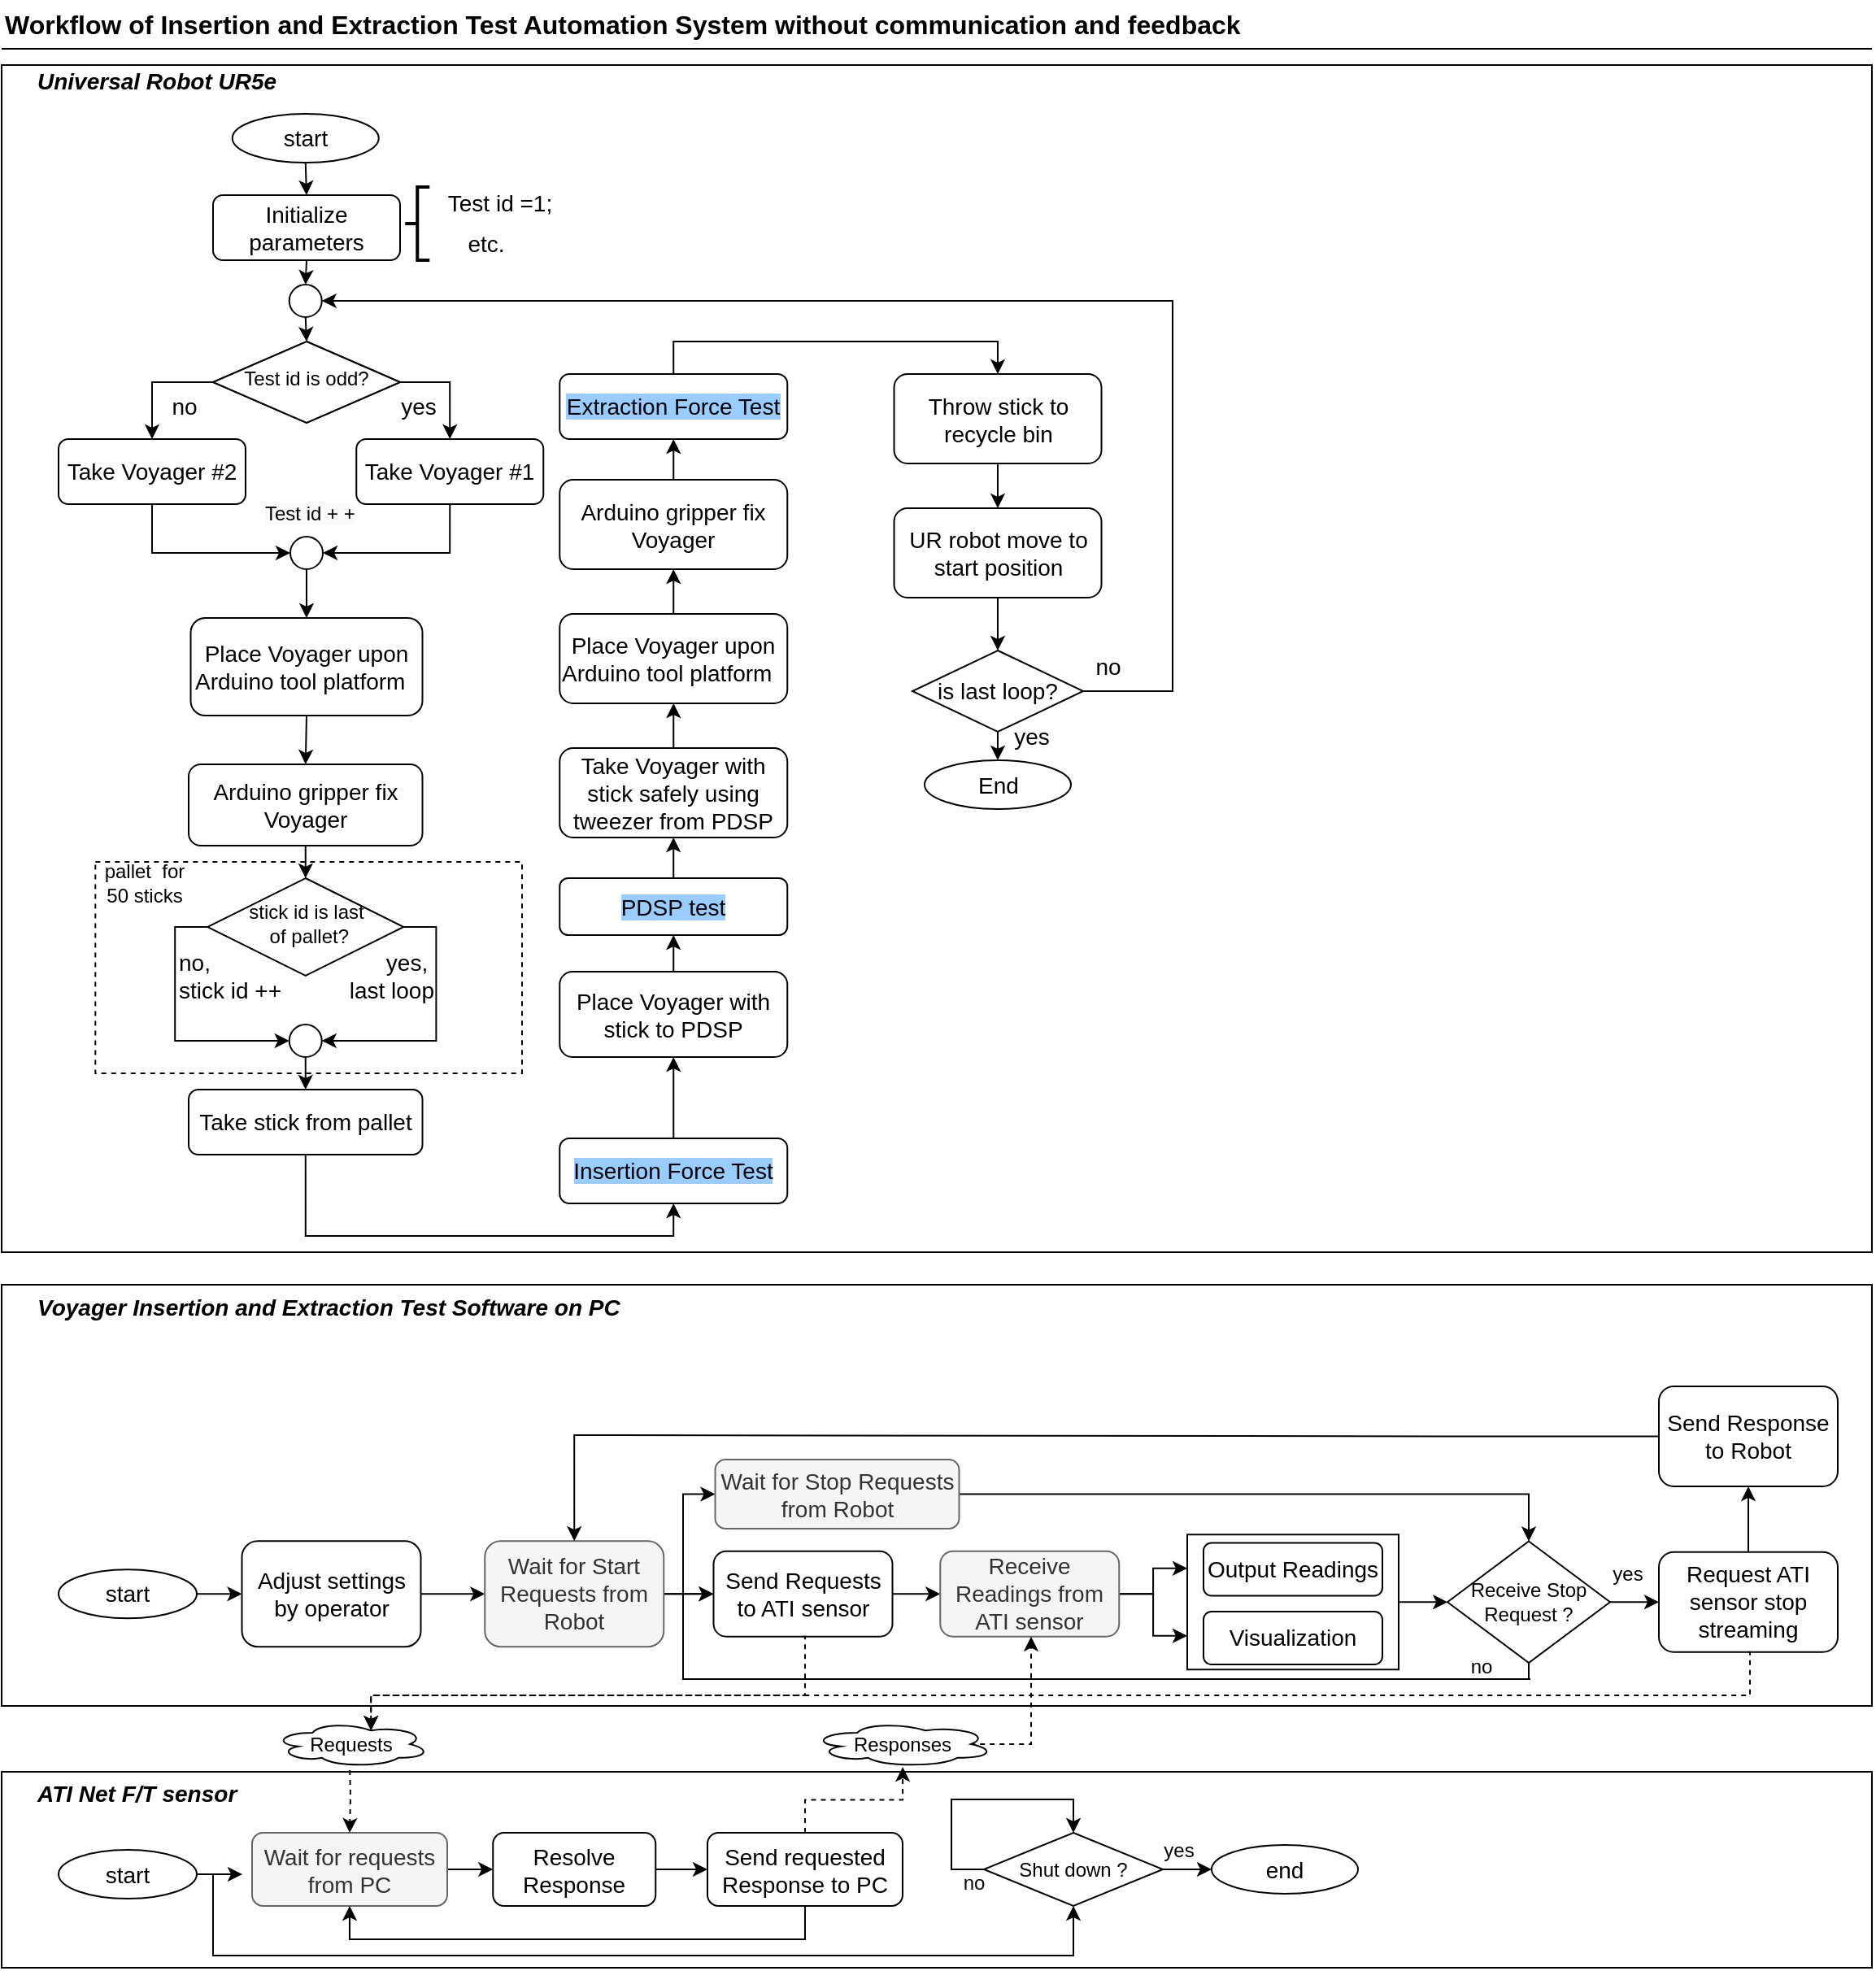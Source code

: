 <mxfile version="14.0.0" type="github">
  <diagram id="dDjfRsEN1ug2k62WeG1b" name="Page-1">
    <mxGraphModel dx="1185" dy="635" grid="1" gridSize="10" guides="1" tooltips="1" connect="1" arrows="1" fold="1" page="1" pageScale="1" pageWidth="1169" pageHeight="827" math="0" shadow="0">
      <root>
        <mxCell id="0" />
        <mxCell id="1" parent="0" />
        <mxCell id="BuTPipLV7j_fsyDMpBB1-113" value="" style="rounded=0;whiteSpace=wrap;html=1;fillColor=none;fontSize=14;align=right;" parent="1" vertex="1">
          <mxGeometry x="10" y="800" width="1150" height="259" as="geometry" />
        </mxCell>
        <mxCell id="BuTPipLV7j_fsyDMpBB1-37" value="" style="rounded=0;whiteSpace=wrap;html=1;fillColor=none;fontSize=14;align=right;" parent="1" vertex="1">
          <mxGeometry x="10" y="1099.5" width="1150" height="120.5" as="geometry" />
        </mxCell>
        <mxCell id="BuTPipLV7j_fsyDMpBB1-118" style="edgeStyle=orthogonalEdgeStyle;rounded=0;orthogonalLoop=1;jettySize=auto;html=1;exitX=1;exitY=0.5;exitDx=0;exitDy=0;" parent="1" source="BuTPipLV7j_fsyDMpBB1-70" target="BuTPipLV7j_fsyDMpBB1-81" edge="1">
          <mxGeometry relative="1" as="geometry" />
        </mxCell>
        <mxCell id="BuTPipLV7j_fsyDMpBB1-70" value="" style="rounded=0;whiteSpace=wrap;html=1;fillColor=none;" parent="1" vertex="1">
          <mxGeometry x="739" y="953.63" width="130" height="83" as="geometry" />
        </mxCell>
        <mxCell id="sfmJpsZofoT2jx0BlZdd-1" value="" style="rounded=0;whiteSpace=wrap;html=1;fillColor=none;fontSize=14;align=right;" parent="1" vertex="1">
          <mxGeometry x="10" y="50" width="1150" height="730" as="geometry" />
        </mxCell>
        <mxCell id="sfmJpsZofoT2jx0BlZdd-71" value="" style="rounded=0;whiteSpace=wrap;html=1;dashed=1;" parent="1" vertex="1">
          <mxGeometry x="67.65" y="540" width="262.35" height="130" as="geometry" />
        </mxCell>
        <mxCell id="sfmJpsZofoT2jx0BlZdd-2" value="&lt;b&gt;&lt;font style=&quot;font-size: 16px&quot;&gt;Workflow of Insertion and Extraction Test Automation System without communication and feedback&lt;/font&gt;&lt;/b&gt;" style="text;html=1;strokeColor=none;fillColor=none;align=left;verticalAlign=middle;whiteSpace=wrap;rounded=0;fontSize=14;" parent="1" vertex="1">
          <mxGeometry x="10" y="10" width="1140" height="30" as="geometry" />
        </mxCell>
        <mxCell id="sfmJpsZofoT2jx0BlZdd-3" style="edgeStyle=orthogonalEdgeStyle;rounded=0;orthogonalLoop=1;jettySize=auto;html=1;exitX=1;exitY=0.5;exitDx=0;exitDy=0;entryX=0.5;entryY=0;entryDx=0;entryDy=0;fontSize=14;" parent="1" source="sfmJpsZofoT2jx0BlZdd-5" target="sfmJpsZofoT2jx0BlZdd-12" edge="1">
          <mxGeometry relative="1" as="geometry" />
        </mxCell>
        <mxCell id="sfmJpsZofoT2jx0BlZdd-4" style="edgeStyle=orthogonalEdgeStyle;rounded=0;orthogonalLoop=1;jettySize=auto;html=1;exitX=0;exitY=0.5;exitDx=0;exitDy=0;entryX=0.5;entryY=0;entryDx=0;entryDy=0;fontSize=14;" parent="1" source="sfmJpsZofoT2jx0BlZdd-5" target="sfmJpsZofoT2jx0BlZdd-10" edge="1">
          <mxGeometry relative="1" as="geometry" />
        </mxCell>
        <mxCell id="sfmJpsZofoT2jx0BlZdd-5" value="Test id is odd?" style="rhombus;whiteSpace=wrap;html=1;shadow=0;fontFamily=Helvetica;fontSize=12;align=center;strokeWidth=1;spacing=6;spacingTop=-4;" parent="1" vertex="1">
          <mxGeometry x="140" y="220" width="115" height="50" as="geometry" />
        </mxCell>
        <mxCell id="sfmJpsZofoT2jx0BlZdd-6" value="" style="endArrow=none;html=1;" parent="1" edge="1">
          <mxGeometry width="50" height="50" relative="1" as="geometry">
            <mxPoint x="1160" y="40" as="sourcePoint" />
            <mxPoint x="10" y="40" as="targetPoint" />
          </mxGeometry>
        </mxCell>
        <mxCell id="sfmJpsZofoT2jx0BlZdd-7" style="edgeStyle=orthogonalEdgeStyle;rounded=0;orthogonalLoop=1;jettySize=auto;html=1;exitX=0.5;exitY=1;exitDx=0;exitDy=0;entryX=0.5;entryY=0;entryDx=0;entryDy=0;fontSize=14;" parent="1" source="sfmJpsZofoT2jx0BlZdd-8" target="sfmJpsZofoT2jx0BlZdd-40" edge="1">
          <mxGeometry relative="1" as="geometry" />
        </mxCell>
        <mxCell id="sfmJpsZofoT2jx0BlZdd-8" value="Initialize parameters" style="rounded=1;whiteSpace=wrap;html=1;fontSize=14;align=center;" parent="1" vertex="1">
          <mxGeometry x="140" y="130" width="115" height="40" as="geometry" />
        </mxCell>
        <mxCell id="sfmJpsZofoT2jx0BlZdd-9" style="edgeStyle=orthogonalEdgeStyle;rounded=0;orthogonalLoop=1;jettySize=auto;html=1;exitX=0.5;exitY=1;exitDx=0;exitDy=0;entryX=0;entryY=0.5;entryDx=0;entryDy=0;fontSize=14;" parent="1" source="sfmJpsZofoT2jx0BlZdd-10" target="sfmJpsZofoT2jx0BlZdd-14" edge="1">
          <mxGeometry relative="1" as="geometry" />
        </mxCell>
        <mxCell id="sfmJpsZofoT2jx0BlZdd-10" value="Take Voyager #2" style="rounded=1;whiteSpace=wrap;html=1;fontSize=14;align=center;" parent="1" vertex="1">
          <mxGeometry x="45" y="280" width="115" height="40" as="geometry" />
        </mxCell>
        <mxCell id="sfmJpsZofoT2jx0BlZdd-11" style="edgeStyle=orthogonalEdgeStyle;rounded=0;orthogonalLoop=1;jettySize=auto;html=1;exitX=0.5;exitY=1;exitDx=0;exitDy=0;entryX=1;entryY=0.5;entryDx=0;entryDy=0;fontSize=14;" parent="1" source="sfmJpsZofoT2jx0BlZdd-12" target="sfmJpsZofoT2jx0BlZdd-14" edge="1">
          <mxGeometry relative="1" as="geometry" />
        </mxCell>
        <mxCell id="sfmJpsZofoT2jx0BlZdd-12" value="Take Voyager #1" style="rounded=1;whiteSpace=wrap;html=1;fontSize=14;align=center;" parent="1" vertex="1">
          <mxGeometry x="228.13" y="280" width="115" height="40" as="geometry" />
        </mxCell>
        <mxCell id="sfmJpsZofoT2jx0BlZdd-13" style="edgeStyle=orthogonalEdgeStyle;rounded=0;orthogonalLoop=1;jettySize=auto;html=1;exitX=0.5;exitY=1;exitDx=0;exitDy=0;entryX=0.5;entryY=0;entryDx=0;entryDy=0;fontSize=14;" parent="1" source="sfmJpsZofoT2jx0BlZdd-14" target="sfmJpsZofoT2jx0BlZdd-16" edge="1">
          <mxGeometry relative="1" as="geometry" />
        </mxCell>
        <mxCell id="sfmJpsZofoT2jx0BlZdd-14" value="" style="ellipse;whiteSpace=wrap;html=1;aspect=fixed;fontSize=14;align=left;" parent="1" vertex="1">
          <mxGeometry x="187.5" y="340" width="20" height="20" as="geometry" />
        </mxCell>
        <mxCell id="sfmJpsZofoT2jx0BlZdd-15" style="edgeStyle=orthogonalEdgeStyle;rounded=0;orthogonalLoop=1;jettySize=auto;html=1;exitX=0.5;exitY=1;exitDx=0;exitDy=0;entryX=0.5;entryY=0;entryDx=0;entryDy=0;fontSize=14;" parent="1" source="sfmJpsZofoT2jx0BlZdd-16" target="sfmJpsZofoT2jx0BlZdd-21" edge="1">
          <mxGeometry relative="1" as="geometry" />
        </mxCell>
        <mxCell id="sfmJpsZofoT2jx0BlZdd-16" value="Place Voyager upon Arduino tool platform&amp;nbsp;&amp;nbsp;" style="rounded=1;whiteSpace=wrap;html=1;fontSize=14;align=center;" parent="1" vertex="1">
          <mxGeometry x="126.25" y="390" width="142.5" height="60" as="geometry" />
        </mxCell>
        <mxCell id="sfmJpsZofoT2jx0BlZdd-17" style="edgeStyle=orthogonalEdgeStyle;rounded=0;jumpStyle=none;orthogonalLoop=1;jettySize=auto;html=1;exitX=0.5;exitY=1;exitDx=0;exitDy=0;entryX=0.5;entryY=0;entryDx=0;entryDy=0;fontSize=14;" parent="1" source="sfmJpsZofoT2jx0BlZdd-18" target="sfmJpsZofoT2jx0BlZdd-8" edge="1">
          <mxGeometry relative="1" as="geometry" />
        </mxCell>
        <mxCell id="sfmJpsZofoT2jx0BlZdd-18" value="start" style="ellipse;whiteSpace=wrap;html=1;fontSize=14;align=center;" parent="1" vertex="1">
          <mxGeometry x="151.87" y="80" width="90" height="30" as="geometry" />
        </mxCell>
        <mxCell id="sfmJpsZofoT2jx0BlZdd-19" value="Test id is odd?" style="rhombus;whiteSpace=wrap;html=1;shadow=0;fontFamily=Helvetica;fontSize=12;align=center;strokeWidth=1;spacing=6;spacingTop=-4;" parent="1" vertex="1">
          <mxGeometry x="140" y="220" width="115" height="50" as="geometry" />
        </mxCell>
        <mxCell id="sfmJpsZofoT2jx0BlZdd-20" style="edgeStyle=orthogonalEdgeStyle;rounded=0;orthogonalLoop=1;jettySize=auto;html=1;exitX=0.5;exitY=1;exitDx=0;exitDy=0;entryX=0.5;entryY=0;entryDx=0;entryDy=0;fontSize=14;" parent="1" source="sfmJpsZofoT2jx0BlZdd-21" target="sfmJpsZofoT2jx0BlZdd-25" edge="1">
          <mxGeometry relative="1" as="geometry" />
        </mxCell>
        <mxCell id="sfmJpsZofoT2jx0BlZdd-21" value="Arduino gripper fix Voyager" style="rounded=1;whiteSpace=wrap;html=1;fontSize=14;align=center;" parent="1" vertex="1">
          <mxGeometry x="125" y="480" width="143.75" height="50" as="geometry" />
        </mxCell>
        <mxCell id="sfmJpsZofoT2jx0BlZdd-22" style="edgeStyle=orthogonalEdgeStyle;rounded=0;jumpStyle=none;orthogonalLoop=1;jettySize=auto;html=1;exitX=0.5;exitY=1;exitDx=0;exitDy=0;entryX=0.5;entryY=1;entryDx=0;entryDy=0;fontSize=14;" parent="1" source="sfmJpsZofoT2jx0BlZdd-23" target="sfmJpsZofoT2jx0BlZdd-52" edge="1">
          <mxGeometry relative="1" as="geometry" />
        </mxCell>
        <mxCell id="sfmJpsZofoT2jx0BlZdd-23" value="Take stick from pallet" style="rounded=1;whiteSpace=wrap;html=1;fontSize=14;align=center;" parent="1" vertex="1">
          <mxGeometry x="125" y="680" width="143.75" height="40" as="geometry" />
        </mxCell>
        <mxCell id="sfmJpsZofoT2jx0BlZdd-24" style="edgeStyle=orthogonalEdgeStyle;rounded=0;orthogonalLoop=1;jettySize=auto;html=1;exitX=0;exitY=0.5;exitDx=0;exitDy=0;fontSize=14;entryX=0;entryY=0.5;entryDx=0;entryDy=0;" parent="1" source="sfmJpsZofoT2jx0BlZdd-25" target="sfmJpsZofoT2jx0BlZdd-38" edge="1">
          <mxGeometry relative="1" as="geometry">
            <mxPoint x="116.13" y="660" as="targetPoint" />
          </mxGeometry>
        </mxCell>
        <mxCell id="sfmJpsZofoT2jx0BlZdd-25" value="stick id is last&lt;br&gt;&amp;nbsp;of pallet?" style="rhombus;whiteSpace=wrap;html=1;shadow=0;fontFamily=Helvetica;fontSize=12;align=center;strokeWidth=1;spacing=6;spacingTop=-4;" parent="1" vertex="1">
          <mxGeometry x="136.56" y="550" width="120.62" height="60" as="geometry" />
        </mxCell>
        <mxCell id="sfmJpsZofoT2jx0BlZdd-26" value="&lt;span style=&quot;color: rgb(0 , 0 , 0) ; font-family: &amp;#34;helvetica&amp;#34; ; font-size: 12px ; font-style: normal ; font-weight: 400 ; letter-spacing: normal ; text-align: center ; text-indent: 0px ; text-transform: none ; word-spacing: 0px ; background-color: rgb(248 , 249 , 250) ; display: inline ; float: none&quot;&gt;Test id + +&lt;/span&gt;" style="text;whiteSpace=wrap;html=1;fontSize=14;" parent="1" vertex="1">
          <mxGeometry x="170" y="310" width="65" height="30" as="geometry" />
        </mxCell>
        <mxCell id="sfmJpsZofoT2jx0BlZdd-27" value="" style="strokeWidth=2;html=1;shape=mxgraph.flowchart.annotation_2;align=left;labelPosition=right;pointerEvents=1;fontSize=14;" parent="1" vertex="1">
          <mxGeometry x="258.13" y="125" width="15" height="45" as="geometry" />
        </mxCell>
        <mxCell id="sfmJpsZofoT2jx0BlZdd-28" value="Test id =1;" style="text;html=1;strokeColor=none;fillColor=none;align=center;verticalAlign=middle;whiteSpace=wrap;rounded=0;fontSize=14;" parent="1" vertex="1">
          <mxGeometry x="280" y="125" width="73.13" height="20" as="geometry" />
        </mxCell>
        <mxCell id="sfmJpsZofoT2jx0BlZdd-29" value="End" style="ellipse;whiteSpace=wrap;html=1;fontSize=14;align=center;" parent="1" vertex="1">
          <mxGeometry x="577.5" y="477.5" width="90" height="30" as="geometry" />
        </mxCell>
        <mxCell id="sfmJpsZofoT2jx0BlZdd-30" value="no" style="text;html=1;align=center;verticalAlign=middle;resizable=0;points=[];autosize=1;fontSize=14;" parent="1" vertex="1">
          <mxGeometry x="106.56" y="250" width="30" height="20" as="geometry" />
        </mxCell>
        <mxCell id="sfmJpsZofoT2jx0BlZdd-31" value="yes" style="text;html=1;align=center;verticalAlign=middle;resizable=0;points=[];autosize=1;fontSize=14;" parent="1" vertex="1">
          <mxGeometry x="245.63" y="250" width="40" height="20" as="geometry" />
        </mxCell>
        <mxCell id="sfmJpsZofoT2jx0BlZdd-32" value="no,&amp;nbsp;&lt;br&gt;stick id ++&lt;br&gt;" style="text;html=1;strokeColor=none;fillColor=none;align=left;verticalAlign=middle;whiteSpace=wrap;rounded=0;fontSize=14;" parent="1" vertex="1">
          <mxGeometry x="116.87" y="590" width="70" height="40" as="geometry" />
        </mxCell>
        <mxCell id="sfmJpsZofoT2jx0BlZdd-33" style="edgeStyle=orthogonalEdgeStyle;rounded=0;orthogonalLoop=1;jettySize=auto;html=1;exitX=0.5;exitY=1;exitDx=0;exitDy=0;entryX=0.5;entryY=0;entryDx=0;entryDy=0;fontSize=14;" parent="1" source="sfmJpsZofoT2jx0BlZdd-35" target="sfmJpsZofoT2jx0BlZdd-29" edge="1">
          <mxGeometry relative="1" as="geometry" />
        </mxCell>
        <mxCell id="sfmJpsZofoT2jx0BlZdd-34" style="rounded=0;orthogonalLoop=1;jettySize=auto;html=1;exitX=1;exitY=0.5;exitDx=0;exitDy=0;entryX=1;entryY=0.5;entryDx=0;entryDy=0;fontSize=14;edgeStyle=orthogonalEdgeStyle;elbow=vertical;jumpStyle=none;" parent="1" source="sfmJpsZofoT2jx0BlZdd-35" target="sfmJpsZofoT2jx0BlZdd-40" edge="1">
          <mxGeometry relative="1" as="geometry">
            <Array as="points">
              <mxPoint x="730" y="435" />
              <mxPoint x="730" y="195" />
            </Array>
          </mxGeometry>
        </mxCell>
        <mxCell id="sfmJpsZofoT2jx0BlZdd-35" value="is last loop?" style="rhombus;whiteSpace=wrap;html=1;fontSize=14;align=center;" parent="1" vertex="1">
          <mxGeometry x="570" y="410" width="105" height="50" as="geometry" />
        </mxCell>
        <mxCell id="sfmJpsZofoT2jx0BlZdd-36" value="yes" style="text;html=1;align=center;verticalAlign=middle;resizable=0;points=[];autosize=1;fontSize=14;" parent="1" vertex="1">
          <mxGeometry x="623.13" y="452.5" width="40" height="20" as="geometry" />
        </mxCell>
        <mxCell id="sfmJpsZofoT2jx0BlZdd-37" style="edgeStyle=orthogonalEdgeStyle;rounded=0;orthogonalLoop=1;jettySize=auto;html=1;exitX=0.5;exitY=1;exitDx=0;exitDy=0;entryX=0.5;entryY=0;entryDx=0;entryDy=0;fontSize=14;" parent="1" source="sfmJpsZofoT2jx0BlZdd-38" target="sfmJpsZofoT2jx0BlZdd-23" edge="1">
          <mxGeometry relative="1" as="geometry" />
        </mxCell>
        <mxCell id="sfmJpsZofoT2jx0BlZdd-38" value="" style="ellipse;whiteSpace=wrap;html=1;aspect=fixed;fontSize=14;align=left;" parent="1" vertex="1">
          <mxGeometry x="186.87" y="640" width="20" height="20" as="geometry" />
        </mxCell>
        <mxCell id="sfmJpsZofoT2jx0BlZdd-39" style="edgeStyle=orthogonalEdgeStyle;rounded=0;orthogonalLoop=1;jettySize=auto;html=1;exitX=0.5;exitY=1;exitDx=0;exitDy=0;entryX=0.5;entryY=0;entryDx=0;entryDy=0;fontSize=14;" parent="1" source="sfmJpsZofoT2jx0BlZdd-40" target="sfmJpsZofoT2jx0BlZdd-19" edge="1">
          <mxGeometry relative="1" as="geometry" />
        </mxCell>
        <mxCell id="sfmJpsZofoT2jx0BlZdd-40" value="" style="ellipse;whiteSpace=wrap;html=1;aspect=fixed;fontSize=14;align=left;" parent="1" vertex="1">
          <mxGeometry x="186.87" y="185" width="20" height="20" as="geometry" />
        </mxCell>
        <mxCell id="sfmJpsZofoT2jx0BlZdd-41" value="no" style="text;html=1;align=center;verticalAlign=middle;resizable=0;points=[];autosize=1;fontSize=14;" parent="1" vertex="1">
          <mxGeometry x="675" y="410" width="30" height="20" as="geometry" />
        </mxCell>
        <mxCell id="sfmJpsZofoT2jx0BlZdd-42" value="etc." style="text;html=1;strokeColor=none;fillColor=none;align=center;verticalAlign=middle;whiteSpace=wrap;rounded=0;fontSize=14;" parent="1" vertex="1">
          <mxGeometry x="273.13" y="150" width="70" height="20" as="geometry" />
        </mxCell>
        <mxCell id="sfmJpsZofoT2jx0BlZdd-43" value="&lt;b&gt;&lt;i&gt;Universal Robot UR5e&lt;/i&gt;&lt;/b&gt;" style="text;html=1;strokeColor=none;fillColor=none;align=left;verticalAlign=middle;whiteSpace=wrap;rounded=0;fontSize=14;" parent="1" vertex="1">
          <mxGeometry x="30" y="50" width="190" height="20" as="geometry" />
        </mxCell>
        <mxCell id="BuTPipLV7j_fsyDMpBB1-93" style="edgeStyle=orthogonalEdgeStyle;rounded=0;orthogonalLoop=1;jettySize=auto;html=1;exitX=1;exitY=0.5;exitDx=0;exitDy=0;entryX=0;entryY=0.5;entryDx=0;entryDy=0;" parent="1" source="sfmJpsZofoT2jx0BlZdd-47" edge="1">
          <mxGeometry relative="1" as="geometry">
            <mxPoint x="158" y="1162.5" as="targetPoint" />
          </mxGeometry>
        </mxCell>
        <mxCell id="BuTPipLV7j_fsyDMpBB1-94" style="edgeStyle=orthogonalEdgeStyle;rounded=0;orthogonalLoop=1;jettySize=auto;html=1;exitX=1;exitY=0.5;exitDx=0;exitDy=0;entryX=0.5;entryY=1;entryDx=0;entryDy=0;" parent="1" source="sfmJpsZofoT2jx0BlZdd-47" target="BuTPipLV7j_fsyDMpBB1-25" edge="1">
          <mxGeometry relative="1" as="geometry">
            <Array as="points">
              <mxPoint x="140" y="1162.5" />
              <mxPoint x="140" y="1212.5" />
              <mxPoint x="669" y="1212.5" />
            </Array>
          </mxGeometry>
        </mxCell>
        <mxCell id="sfmJpsZofoT2jx0BlZdd-47" value="start" style="ellipse;whiteSpace=wrap;html=1;fontSize=14;align=center;" parent="1" vertex="1">
          <mxGeometry x="45" y="1147.5" width="85" height="30" as="geometry" />
        </mxCell>
        <mxCell id="sfmJpsZofoT2jx0BlZdd-48" value="end" style="ellipse;whiteSpace=wrap;html=1;fontSize=14;align=center;" parent="1" vertex="1">
          <mxGeometry x="754" y="1144.5" width="90" height="30" as="geometry" />
        </mxCell>
        <mxCell id="BuTPipLV7j_fsyDMpBB1-40" style="edgeStyle=orthogonalEdgeStyle;rounded=0;orthogonalLoop=1;jettySize=auto;html=1;exitX=1;exitY=0.5;exitDx=0;exitDy=0;entryX=0;entryY=0.5;entryDx=0;entryDy=0;" parent="1" source="sfmJpsZofoT2jx0BlZdd-50" target="BuTPipLV7j_fsyDMpBB1-32" edge="1">
          <mxGeometry relative="1" as="geometry" />
        </mxCell>
        <mxCell id="sfmJpsZofoT2jx0BlZdd-50" value="Wait for requests from PC" style="rounded=1;whiteSpace=wrap;html=1;fillColor=#f5f5f5;fontSize=14;align=center;strokeColor=#666666;fontColor=#333333;" parent="1" vertex="1">
          <mxGeometry x="164" y="1137" width="120" height="45" as="geometry" />
        </mxCell>
        <mxCell id="sfmJpsZofoT2jx0BlZdd-51" style="edgeStyle=orthogonalEdgeStyle;rounded=0;jumpStyle=none;orthogonalLoop=1;jettySize=auto;html=1;exitX=0.5;exitY=0;exitDx=0;exitDy=0;entryX=0.5;entryY=1;entryDx=0;entryDy=0;fontSize=14;" parent="1" source="sfmJpsZofoT2jx0BlZdd-52" target="sfmJpsZofoT2jx0BlZdd-54" edge="1">
          <mxGeometry relative="1" as="geometry" />
        </mxCell>
        <mxCell id="sfmJpsZofoT2jx0BlZdd-52" value="&lt;span style=&quot;background-color: rgb(153 , 204 , 255)&quot;&gt;Insertion Force Test&lt;/span&gt;" style="rounded=1;whiteSpace=wrap;html=1;fontSize=14;align=center;" parent="1" vertex="1">
          <mxGeometry x="353.13" y="710" width="140" height="40" as="geometry" />
        </mxCell>
        <mxCell id="sfmJpsZofoT2jx0BlZdd-53" style="edgeStyle=orthogonalEdgeStyle;rounded=0;jumpStyle=none;orthogonalLoop=1;jettySize=auto;html=1;exitX=0.5;exitY=0;exitDx=0;exitDy=0;entryX=0.5;entryY=1;entryDx=0;entryDy=0;fontSize=14;" parent="1" source="sfmJpsZofoT2jx0BlZdd-54" target="sfmJpsZofoT2jx0BlZdd-58" edge="1">
          <mxGeometry relative="1" as="geometry" />
        </mxCell>
        <mxCell id="sfmJpsZofoT2jx0BlZdd-54" value="&lt;div&gt;&lt;span&gt;Place Voyager with stick to PDSP&lt;/span&gt;&lt;/div&gt;" style="rounded=1;whiteSpace=wrap;html=1;fontSize=14;align=center;" parent="1" vertex="1">
          <mxGeometry x="353.13" y="607.5" width="140" height="52.5" as="geometry" />
        </mxCell>
        <mxCell id="sfmJpsZofoT2jx0BlZdd-55" style="edgeStyle=orthogonalEdgeStyle;rounded=0;orthogonalLoop=1;jettySize=auto;html=1;exitX=1;exitY=0.5;exitDx=0;exitDy=0;fontSize=14;entryX=1;entryY=0.5;entryDx=0;entryDy=0;" parent="1" source="sfmJpsZofoT2jx0BlZdd-25" target="sfmJpsZofoT2jx0BlZdd-38" edge="1">
          <mxGeometry relative="1" as="geometry">
            <mxPoint x="257.18" y="580" as="sourcePoint" />
            <mxPoint x="300" y="610" as="targetPoint" />
          </mxGeometry>
        </mxCell>
        <mxCell id="sfmJpsZofoT2jx0BlZdd-56" value="yes,&amp;nbsp;&lt;br&gt;last loop" style="text;html=1;strokeColor=none;fillColor=none;align=right;verticalAlign=middle;whiteSpace=wrap;rounded=0;fontSize=14;" parent="1" vertex="1">
          <mxGeometry x="207.5" y="590" width="70" height="40" as="geometry" />
        </mxCell>
        <mxCell id="sfmJpsZofoT2jx0BlZdd-57" style="edgeStyle=orthogonalEdgeStyle;rounded=0;jumpStyle=none;orthogonalLoop=1;jettySize=auto;html=1;exitX=0.5;exitY=0;exitDx=0;exitDy=0;fontSize=14;" parent="1" source="sfmJpsZofoT2jx0BlZdd-58" target="sfmJpsZofoT2jx0BlZdd-60" edge="1">
          <mxGeometry relative="1" as="geometry" />
        </mxCell>
        <mxCell id="sfmJpsZofoT2jx0BlZdd-58" value="&lt;span style=&quot;background-color: rgb(153 , 204 , 255)&quot;&gt;PDSP test&lt;/span&gt;" style="rounded=1;whiteSpace=wrap;html=1;fontSize=14;align=center;" parent="1" vertex="1">
          <mxGeometry x="353.13" y="550" width="140" height="35" as="geometry" />
        </mxCell>
        <mxCell id="sfmJpsZofoT2jx0BlZdd-59" style="edgeStyle=orthogonalEdgeStyle;rounded=0;jumpStyle=none;orthogonalLoop=1;jettySize=auto;html=1;exitX=0.5;exitY=0;exitDx=0;exitDy=0;entryX=0.5;entryY=1;entryDx=0;entryDy=0;fontSize=14;" parent="1" source="sfmJpsZofoT2jx0BlZdd-60" target="sfmJpsZofoT2jx0BlZdd-62" edge="1">
          <mxGeometry relative="1" as="geometry" />
        </mxCell>
        <mxCell id="sfmJpsZofoT2jx0BlZdd-60" value="Take Voyager with stick safely using tweezer from PDSP" style="rounded=1;whiteSpace=wrap;html=1;fontSize=14;align=center;" parent="1" vertex="1">
          <mxGeometry x="353.13" y="470" width="140" height="55" as="geometry" />
        </mxCell>
        <mxCell id="sfmJpsZofoT2jx0BlZdd-61" style="edgeStyle=orthogonalEdgeStyle;rounded=0;jumpStyle=none;orthogonalLoop=1;jettySize=auto;html=1;exitX=0.5;exitY=0;exitDx=0;exitDy=0;entryX=0.5;entryY=1;entryDx=0;entryDy=0;fontSize=14;" parent="1" source="sfmJpsZofoT2jx0BlZdd-62" target="sfmJpsZofoT2jx0BlZdd-64" edge="1">
          <mxGeometry relative="1" as="geometry" />
        </mxCell>
        <mxCell id="sfmJpsZofoT2jx0BlZdd-62" value="Place Voyager upon Arduino tool platform&amp;nbsp;&amp;nbsp;" style="rounded=1;whiteSpace=wrap;html=1;fontSize=14;align=center;" parent="1" vertex="1">
          <mxGeometry x="353.13" y="387.5" width="140" height="55" as="geometry" />
        </mxCell>
        <mxCell id="sfmJpsZofoT2jx0BlZdd-63" style="edgeStyle=orthogonalEdgeStyle;rounded=0;jumpStyle=none;orthogonalLoop=1;jettySize=auto;html=1;exitX=0.5;exitY=0;exitDx=0;exitDy=0;entryX=0.5;entryY=1;entryDx=0;entryDy=0;fontSize=14;" parent="1" source="sfmJpsZofoT2jx0BlZdd-64" target="sfmJpsZofoT2jx0BlZdd-66" edge="1">
          <mxGeometry relative="1" as="geometry" />
        </mxCell>
        <mxCell id="sfmJpsZofoT2jx0BlZdd-64" value="Arduino gripper fix Voyager" style="rounded=1;whiteSpace=wrap;html=1;fontSize=14;align=center;" parent="1" vertex="1">
          <mxGeometry x="353.13" y="305" width="140" height="55" as="geometry" />
        </mxCell>
        <mxCell id="sfmJpsZofoT2jx0BlZdd-65" style="edgeStyle=orthogonalEdgeStyle;rounded=0;jumpStyle=none;orthogonalLoop=1;jettySize=auto;html=1;exitX=0.5;exitY=0;exitDx=0;exitDy=0;entryX=0.5;entryY=0;entryDx=0;entryDy=0;fontSize=14;" parent="1" source="sfmJpsZofoT2jx0BlZdd-66" target="sfmJpsZofoT2jx0BlZdd-68" edge="1">
          <mxGeometry relative="1" as="geometry" />
        </mxCell>
        <mxCell id="sfmJpsZofoT2jx0BlZdd-66" value="&lt;span style=&quot;background-color: rgb(153 , 204 , 255)&quot;&gt;Extraction Force Test&lt;/span&gt;" style="rounded=1;whiteSpace=wrap;html=1;fontSize=14;align=center;" parent="1" vertex="1">
          <mxGeometry x="353.13" y="240" width="140" height="40" as="geometry" />
        </mxCell>
        <mxCell id="sfmJpsZofoT2jx0BlZdd-67" style="edgeStyle=orthogonalEdgeStyle;rounded=0;jumpStyle=none;orthogonalLoop=1;jettySize=auto;html=1;exitX=0.5;exitY=1;exitDx=0;exitDy=0;entryX=0.5;entryY=0;entryDx=0;entryDy=0;fontSize=14;" parent="1" source="sfmJpsZofoT2jx0BlZdd-68" target="sfmJpsZofoT2jx0BlZdd-70" edge="1">
          <mxGeometry relative="1" as="geometry" />
        </mxCell>
        <mxCell id="sfmJpsZofoT2jx0BlZdd-68" value="Throw stick to recycle bin" style="rounded=1;whiteSpace=wrap;html=1;fontSize=14;align=center;" parent="1" vertex="1">
          <mxGeometry x="558.75" y="240" width="127.5" height="55" as="geometry" />
        </mxCell>
        <mxCell id="sfmJpsZofoT2jx0BlZdd-69" style="edgeStyle=orthogonalEdgeStyle;rounded=0;jumpStyle=none;orthogonalLoop=1;jettySize=auto;html=1;exitX=0.5;exitY=1;exitDx=0;exitDy=0;entryX=0.5;entryY=0;entryDx=0;entryDy=0;fontSize=14;" parent="1" source="sfmJpsZofoT2jx0BlZdd-70" target="sfmJpsZofoT2jx0BlZdd-35" edge="1">
          <mxGeometry relative="1" as="geometry" />
        </mxCell>
        <mxCell id="sfmJpsZofoT2jx0BlZdd-70" value="UR robot move to start position" style="rounded=1;whiteSpace=wrap;html=1;fontSize=14;align=center;" parent="1" vertex="1">
          <mxGeometry x="558.75" y="322.5" width="127.5" height="55" as="geometry" />
        </mxCell>
        <mxCell id="sfmJpsZofoT2jx0BlZdd-72" value="pallet&amp;nbsp; for 50 sticks" style="text;html=1;strokeColor=none;fillColor=none;align=center;verticalAlign=middle;whiteSpace=wrap;rounded=0;dashed=1;" parent="1" vertex="1">
          <mxGeometry x="68.6" y="543" width="57.65" height="20" as="geometry" />
        </mxCell>
        <mxCell id="BuTPipLV7j_fsyDMpBB1-9" value="&lt;b&gt;&lt;i&gt;Voyager Insertion and Extraction Test Software on PC&lt;/i&gt;&lt;/b&gt;" style="text;html=1;strokeColor=none;fillColor=none;align=left;verticalAlign=middle;whiteSpace=wrap;rounded=0;fontSize=14;" parent="1" vertex="1">
          <mxGeometry x="30" y="803.5" width="490" height="20" as="geometry" />
        </mxCell>
        <mxCell id="BuTPipLV7j_fsyDMpBB1-42" style="edgeStyle=orthogonalEdgeStyle;rounded=0;orthogonalLoop=1;jettySize=auto;html=1;exitX=1;exitY=0.5;exitDx=0;exitDy=0;entryX=0;entryY=0.5;entryDx=0;entryDy=0;" parent="1" source="BuTPipLV7j_fsyDMpBB1-14" target="BuTPipLV7j_fsyDMpBB1-41" edge="1">
          <mxGeometry relative="1" as="geometry" />
        </mxCell>
        <mxCell id="BuTPipLV7j_fsyDMpBB1-14" value="Adjust settings by operator" style="rounded=1;whiteSpace=wrap;html=1;fillColor=none;fontSize=14;align=center;" parent="1" vertex="1">
          <mxGeometry x="157.75" y="957.62" width="110" height="65" as="geometry" />
        </mxCell>
        <mxCell id="BuTPipLV7j_fsyDMpBB1-90" style="edgeStyle=orthogonalEdgeStyle;rounded=0;orthogonalLoop=1;jettySize=auto;html=1;exitX=0.5;exitY=1;exitDx=0;exitDy=0;entryX=0.5;entryY=1;entryDx=0;entryDy=0;" parent="1" source="BuTPipLV7j_fsyDMpBB1-20" target="sfmJpsZofoT2jx0BlZdd-50" edge="1">
          <mxGeometry relative="1" as="geometry">
            <Array as="points">
              <mxPoint x="504" y="1202.5" />
              <mxPoint x="224" y="1202.5" />
            </Array>
          </mxGeometry>
        </mxCell>
        <mxCell id="BuTPipLV7j_fsyDMpBB1-100" style="edgeStyle=orthogonalEdgeStyle;rounded=0;orthogonalLoop=1;jettySize=auto;html=1;exitX=0.5;exitY=0;exitDx=0;exitDy=0;dashed=1;" parent="1" source="BuTPipLV7j_fsyDMpBB1-20" target="BuTPipLV7j_fsyDMpBB1-99" edge="1">
          <mxGeometry relative="1" as="geometry" />
        </mxCell>
        <mxCell id="BuTPipLV7j_fsyDMpBB1-20" value="Send requested Response to PC" style="rounded=1;whiteSpace=wrap;html=1;fillColor=none;fontSize=14;align=center;" parent="1" vertex="1">
          <mxGeometry x="444" y="1137" width="120" height="45" as="geometry" />
        </mxCell>
        <mxCell id="BuTPipLV7j_fsyDMpBB1-36" style="edgeStyle=orthogonalEdgeStyle;rounded=0;orthogonalLoop=1;jettySize=auto;html=1;exitX=1;exitY=0.5;exitDx=0;exitDy=0;" parent="1" source="BuTPipLV7j_fsyDMpBB1-25" edge="1">
          <mxGeometry relative="1" as="geometry">
            <mxPoint x="754.0" y="1159.534" as="targetPoint" />
          </mxGeometry>
        </mxCell>
        <mxCell id="BuTPipLV7j_fsyDMpBB1-25" value="Shut down ?" style="rhombus;whiteSpace=wrap;html=1;" parent="1" vertex="1">
          <mxGeometry x="614" y="1137" width="110" height="45" as="geometry" />
        </mxCell>
        <mxCell id="BuTPipLV7j_fsyDMpBB1-34" style="edgeStyle=orthogonalEdgeStyle;rounded=0;orthogonalLoop=1;jettySize=auto;html=1;exitX=1;exitY=0.5;exitDx=0;exitDy=0;entryX=0;entryY=0.5;entryDx=0;entryDy=0;" parent="1" source="BuTPipLV7j_fsyDMpBB1-32" target="BuTPipLV7j_fsyDMpBB1-20" edge="1">
          <mxGeometry relative="1" as="geometry" />
        </mxCell>
        <mxCell id="BuTPipLV7j_fsyDMpBB1-32" value="Resolve Response" style="rounded=1;whiteSpace=wrap;html=1;fillColor=none;fontSize=14;align=center;" parent="1" vertex="1">
          <mxGeometry x="312.13" y="1137" width="100" height="45" as="geometry" />
        </mxCell>
        <mxCell id="BuTPipLV7j_fsyDMpBB1-48" style="edgeStyle=orthogonalEdgeStyle;rounded=0;orthogonalLoop=1;jettySize=auto;html=1;exitX=1;exitY=0.5;exitDx=0;exitDy=0;entryX=0;entryY=0.5;entryDx=0;entryDy=0;" parent="1" source="BuTPipLV7j_fsyDMpBB1-41" target="BuTPipLV7j_fsyDMpBB1-47" edge="1">
          <mxGeometry relative="1" as="geometry" />
        </mxCell>
        <mxCell id="BuTPipLV7j_fsyDMpBB1-116" style="edgeStyle=orthogonalEdgeStyle;rounded=0;orthogonalLoop=1;jettySize=auto;html=1;exitX=1;exitY=0.5;exitDx=0;exitDy=0;entryX=0;entryY=0.5;entryDx=0;entryDy=0;" parent="1" source="BuTPipLV7j_fsyDMpBB1-41" target="BuTPipLV7j_fsyDMpBB1-74" edge="1">
          <mxGeometry relative="1" as="geometry">
            <Array as="points">
              <mxPoint x="429" y="990.5" />
              <mxPoint x="429" y="928.5" />
            </Array>
          </mxGeometry>
        </mxCell>
        <mxCell id="BuTPipLV7j_fsyDMpBB1-41" value="Wait for Start Requests from Robot" style="rounded=1;whiteSpace=wrap;html=1;fillColor=#f5f5f5;fontSize=14;align=center;strokeColor=#666666;fontColor=#333333;" parent="1" vertex="1">
          <mxGeometry x="307.13" y="957.62" width="110" height="65" as="geometry" />
        </mxCell>
        <mxCell id="BuTPipLV7j_fsyDMpBB1-67" style="edgeStyle=orthogonalEdgeStyle;rounded=0;orthogonalLoop=1;jettySize=auto;html=1;exitX=0.55;exitY=0.95;exitDx=0;exitDy=0;exitPerimeter=0;entryX=0.5;entryY=0;entryDx=0;entryDy=0;dashed=1;" parent="1" target="sfmJpsZofoT2jx0BlZdd-50" edge="1">
          <mxGeometry relative="1" as="geometry">
            <mxPoint x="224" y="1092.5" as="sourcePoint" />
          </mxGeometry>
        </mxCell>
        <mxCell id="BuTPipLV7j_fsyDMpBB1-45" value="Requests" style="ellipse;shape=cloud;whiteSpace=wrap;html=1;" parent="1" vertex="1">
          <mxGeometry x="177.13" y="1068.5" width="96" height="28" as="geometry" />
        </mxCell>
        <mxCell id="BuTPipLV7j_fsyDMpBB1-55" style="edgeStyle=orthogonalEdgeStyle;rounded=0;orthogonalLoop=1;jettySize=auto;html=1;exitX=0.5;exitY=1;exitDx=0;exitDy=0;entryX=0.625;entryY=0.2;entryDx=0;entryDy=0;entryPerimeter=0;dashed=1;" parent="1" source="BuTPipLV7j_fsyDMpBB1-47" target="BuTPipLV7j_fsyDMpBB1-45" edge="1">
          <mxGeometry relative="1" as="geometry">
            <Array as="points">
              <mxPoint x="504" y="1052.5" />
              <mxPoint x="237" y="1052.5" />
            </Array>
          </mxGeometry>
        </mxCell>
        <mxCell id="BuTPipLV7j_fsyDMpBB1-57" style="edgeStyle=orthogonalEdgeStyle;rounded=0;orthogonalLoop=1;jettySize=auto;html=1;exitX=1;exitY=0.5;exitDx=0;exitDy=0;" parent="1" source="BuTPipLV7j_fsyDMpBB1-47" target="BuTPipLV7j_fsyDMpBB1-56" edge="1">
          <mxGeometry relative="1" as="geometry" />
        </mxCell>
        <mxCell id="BuTPipLV7j_fsyDMpBB1-47" value="Send Requests to ATI sensor" style="rounded=1;whiteSpace=wrap;html=1;fillColor=none;fontSize=14;align=center;" parent="1" vertex="1">
          <mxGeometry x="447.75" y="963.87" width="110" height="52.5" as="geometry" />
        </mxCell>
        <mxCell id="BuTPipLV7j_fsyDMpBB1-71" style="edgeStyle=orthogonalEdgeStyle;rounded=0;orthogonalLoop=1;jettySize=auto;html=1;exitX=1;exitY=0.5;exitDx=0;exitDy=0;entryX=0;entryY=0.25;entryDx=0;entryDy=0;" parent="1" source="BuTPipLV7j_fsyDMpBB1-56" target="BuTPipLV7j_fsyDMpBB1-70" edge="1">
          <mxGeometry relative="1" as="geometry" />
        </mxCell>
        <mxCell id="BuTPipLV7j_fsyDMpBB1-72" style="edgeStyle=orthogonalEdgeStyle;rounded=0;orthogonalLoop=1;jettySize=auto;html=1;exitX=1;exitY=0.5;exitDx=0;exitDy=0;entryX=0;entryY=0.75;entryDx=0;entryDy=0;" parent="1" source="BuTPipLV7j_fsyDMpBB1-56" target="BuTPipLV7j_fsyDMpBB1-70" edge="1">
          <mxGeometry relative="1" as="geometry" />
        </mxCell>
        <mxCell id="BuTPipLV7j_fsyDMpBB1-56" value="Receive Readings from ATI sensor" style="rounded=1;whiteSpace=wrap;html=1;fillColor=#f5f5f5;fontSize=14;align=center;strokeColor=#666666;fontColor=#333333;" parent="1" vertex="1">
          <mxGeometry x="587.13" y="963.87" width="110" height="52.5" as="geometry" />
        </mxCell>
        <mxCell id="BuTPipLV7j_fsyDMpBB1-60" value="Output Readings" style="rounded=1;whiteSpace=wrap;html=1;fillColor=none;fontSize=14;align=center;" parent="1" vertex="1">
          <mxGeometry x="749" y="958.75" width="110" height="32.5" as="geometry" />
        </mxCell>
        <mxCell id="BuTPipLV7j_fsyDMpBB1-61" value="Visualization" style="rounded=1;whiteSpace=wrap;html=1;fillColor=none;fontSize=14;align=center;" parent="1" vertex="1">
          <mxGeometry x="749" y="1001" width="110" height="32.5" as="geometry" />
        </mxCell>
        <mxCell id="BuTPipLV7j_fsyDMpBB1-82" style="edgeStyle=orthogonalEdgeStyle;rounded=0;orthogonalLoop=1;jettySize=auto;html=1;exitX=1;exitY=0.5;exitDx=0;exitDy=0;entryX=0.5;entryY=0;entryDx=0;entryDy=0;" parent="1" source="BuTPipLV7j_fsyDMpBB1-74" target="BuTPipLV7j_fsyDMpBB1-81" edge="1">
          <mxGeometry relative="1" as="geometry" />
        </mxCell>
        <mxCell id="BuTPipLV7j_fsyDMpBB1-74" value="Wait for Stop Requests from Robot" style="rounded=1;whiteSpace=wrap;html=1;fillColor=#f5f5f5;fontSize=14;align=center;strokeColor=#666666;fontColor=#333333;" parent="1" vertex="1">
          <mxGeometry x="448.75" y="907.5" width="150" height="42.5" as="geometry" />
        </mxCell>
        <mxCell id="BuTPipLV7j_fsyDMpBB1-77" value="&lt;b&gt;&lt;i&gt;ATI Net F/T sensor&lt;/i&gt;&lt;/b&gt;" style="text;html=1;strokeColor=none;fillColor=none;align=left;verticalAlign=middle;whiteSpace=wrap;rounded=0;fontSize=14;" parent="1" vertex="1">
          <mxGeometry x="30" y="1102.5" width="490" height="20" as="geometry" />
        </mxCell>
        <mxCell id="BuTPipLV7j_fsyDMpBB1-102" style="edgeStyle=orthogonalEdgeStyle;rounded=0;orthogonalLoop=1;jettySize=auto;html=1;exitX=0.5;exitY=1;exitDx=0;exitDy=0;entryX=0;entryY=0.5;entryDx=0;entryDy=0;" parent="1" source="BuTPipLV7j_fsyDMpBB1-81" target="BuTPipLV7j_fsyDMpBB1-47" edge="1">
          <mxGeometry relative="1" as="geometry">
            <Array as="points">
              <mxPoint x="950" y="1042.5" />
              <mxPoint x="429" y="1042.5" />
              <mxPoint x="429" y="982.5" />
            </Array>
          </mxGeometry>
        </mxCell>
        <mxCell id="BuTPipLV7j_fsyDMpBB1-108" style="edgeStyle=orthogonalEdgeStyle;rounded=0;orthogonalLoop=1;jettySize=auto;html=1;exitX=1;exitY=0.5;exitDx=0;exitDy=0;entryX=0;entryY=0.5;entryDx=0;entryDy=0;" parent="1" source="BuTPipLV7j_fsyDMpBB1-81" target="BuTPipLV7j_fsyDMpBB1-105" edge="1">
          <mxGeometry relative="1" as="geometry" />
        </mxCell>
        <mxCell id="BuTPipLV7j_fsyDMpBB1-81" value="Receive Stop Request ?" style="rhombus;whiteSpace=wrap;html=1;" parent="1" vertex="1">
          <mxGeometry x="899" y="957.75" width="100" height="74.75" as="geometry" />
        </mxCell>
        <mxCell id="BuTPipLV7j_fsyDMpBB1-85" value="yes" style="text;html=1;strokeColor=none;fillColor=none;align=center;verticalAlign=middle;whiteSpace=wrap;rounded=0;" parent="1" vertex="1">
          <mxGeometry x="714" y="1137.5" width="40" height="20" as="geometry" />
        </mxCell>
        <mxCell id="BuTPipLV7j_fsyDMpBB1-97" style="edgeStyle=orthogonalEdgeStyle;rounded=0;orthogonalLoop=1;jettySize=auto;html=1;exitX=0;exitY=0.5;exitDx=0;exitDy=0;entryX=0.5;entryY=0;entryDx=0;entryDy=0;" parent="1" source="BuTPipLV7j_fsyDMpBB1-25" target="BuTPipLV7j_fsyDMpBB1-25" edge="1">
          <mxGeometry relative="1" as="geometry">
            <Array as="points">
              <mxPoint x="594" y="1159.5" />
              <mxPoint x="594" y="1116.5" />
              <mxPoint x="669" y="1116.5" />
            </Array>
          </mxGeometry>
        </mxCell>
        <mxCell id="BuTPipLV7j_fsyDMpBB1-98" value="no" style="text;html=1;strokeColor=none;fillColor=none;align=center;verticalAlign=middle;whiteSpace=wrap;rounded=0;" parent="1" vertex="1">
          <mxGeometry x="588.13" y="1157.5" width="40" height="20" as="geometry" />
        </mxCell>
        <mxCell id="BuTPipLV7j_fsyDMpBB1-101" style="edgeStyle=orthogonalEdgeStyle;rounded=0;orthogonalLoop=1;jettySize=auto;html=1;exitX=0.625;exitY=0.2;exitDx=0;exitDy=0;exitPerimeter=0;dashed=1;" parent="1" source="BuTPipLV7j_fsyDMpBB1-99" target="BuTPipLV7j_fsyDMpBB1-56" edge="1">
          <mxGeometry relative="1" as="geometry">
            <Array as="points">
              <mxPoint x="578" y="1082.5" />
              <mxPoint x="643" y="1082.5" />
            </Array>
          </mxGeometry>
        </mxCell>
        <mxCell id="BuTPipLV7j_fsyDMpBB1-99" value="Responses" style="ellipse;shape=cloud;whiteSpace=wrap;html=1;" parent="1" vertex="1">
          <mxGeometry x="508.13" y="1068.5" width="111.87" height="28" as="geometry" />
        </mxCell>
        <mxCell id="BuTPipLV7j_fsyDMpBB1-103" value="no" style="text;html=1;strokeColor=none;fillColor=none;align=center;verticalAlign=middle;whiteSpace=wrap;rounded=0;" parent="1" vertex="1">
          <mxGeometry x="900" y="1024.75" width="40" height="20" as="geometry" />
        </mxCell>
        <mxCell id="BuTPipLV7j_fsyDMpBB1-111" style="edgeStyle=orthogonalEdgeStyle;rounded=0;orthogonalLoop=1;jettySize=auto;html=1;exitX=0.5;exitY=1;exitDx=0;exitDy=0;entryX=0.625;entryY=0.2;entryDx=0;entryDy=0;entryPerimeter=0;dashed=1;" parent="1" source="BuTPipLV7j_fsyDMpBB1-105" target="BuTPipLV7j_fsyDMpBB1-45" edge="1">
          <mxGeometry relative="1" as="geometry">
            <Array as="points">
              <mxPoint x="1085" y="1052.5" />
              <mxPoint x="237" y="1052.5" />
            </Array>
          </mxGeometry>
        </mxCell>
        <mxCell id="BuTPipLV7j_fsyDMpBB1-120" style="edgeStyle=orthogonalEdgeStyle;rounded=0;orthogonalLoop=1;jettySize=auto;html=1;exitX=0.5;exitY=0;exitDx=0;exitDy=0;entryX=0.5;entryY=1;entryDx=0;entryDy=0;" parent="1" source="BuTPipLV7j_fsyDMpBB1-105" target="BuTPipLV7j_fsyDMpBB1-119" edge="1">
          <mxGeometry relative="1" as="geometry" />
        </mxCell>
        <mxCell id="BuTPipLV7j_fsyDMpBB1-105" value="Request ATI sensor stop streaming" style="rounded=1;whiteSpace=wrap;html=1;fillColor=none;fontSize=14;align=center;" parent="1" vertex="1">
          <mxGeometry x="1029" y="964.38" width="110" height="61.5" as="geometry" />
        </mxCell>
        <mxCell id="BuTPipLV7j_fsyDMpBB1-110" value="yes" style="text;html=1;strokeColor=none;fillColor=none;align=center;verticalAlign=middle;whiteSpace=wrap;rounded=0;" parent="1" vertex="1">
          <mxGeometry x="990" y="967.5" width="40" height="20" as="geometry" />
        </mxCell>
        <mxCell id="BuTPipLV7j_fsyDMpBB1-115" style="edgeStyle=orthogonalEdgeStyle;rounded=0;orthogonalLoop=1;jettySize=auto;html=1;exitX=1;exitY=0.5;exitDx=0;exitDy=0;entryX=0;entryY=0.5;entryDx=0;entryDy=0;" parent="1" source="BuTPipLV7j_fsyDMpBB1-114" target="BuTPipLV7j_fsyDMpBB1-14" edge="1">
          <mxGeometry relative="1" as="geometry" />
        </mxCell>
        <mxCell id="BuTPipLV7j_fsyDMpBB1-114" value="start" style="ellipse;whiteSpace=wrap;html=1;fontSize=14;align=center;" parent="1" vertex="1">
          <mxGeometry x="45" y="975.12" width="85" height="30" as="geometry" />
        </mxCell>
        <mxCell id="BuTPipLV7j_fsyDMpBB1-122" style="edgeStyle=orthogonalEdgeStyle;rounded=0;orthogonalLoop=1;jettySize=auto;html=1;exitX=0;exitY=0.5;exitDx=0;exitDy=0;entryX=0.5;entryY=0;entryDx=0;entryDy=0;" parent="1" source="BuTPipLV7j_fsyDMpBB1-119" target="BuTPipLV7j_fsyDMpBB1-41" edge="1">
          <mxGeometry relative="1" as="geometry">
            <Array as="points">
              <mxPoint x="980" y="893.5" />
              <mxPoint x="362" y="892.5" />
            </Array>
          </mxGeometry>
        </mxCell>
        <mxCell id="BuTPipLV7j_fsyDMpBB1-119" value="Send Response to Robot" style="rounded=1;whiteSpace=wrap;html=1;fillColor=none;fontSize=14;align=center;" parent="1" vertex="1">
          <mxGeometry x="1029" y="862.5" width="110" height="61.5" as="geometry" />
        </mxCell>
      </root>
    </mxGraphModel>
  </diagram>
</mxfile>
